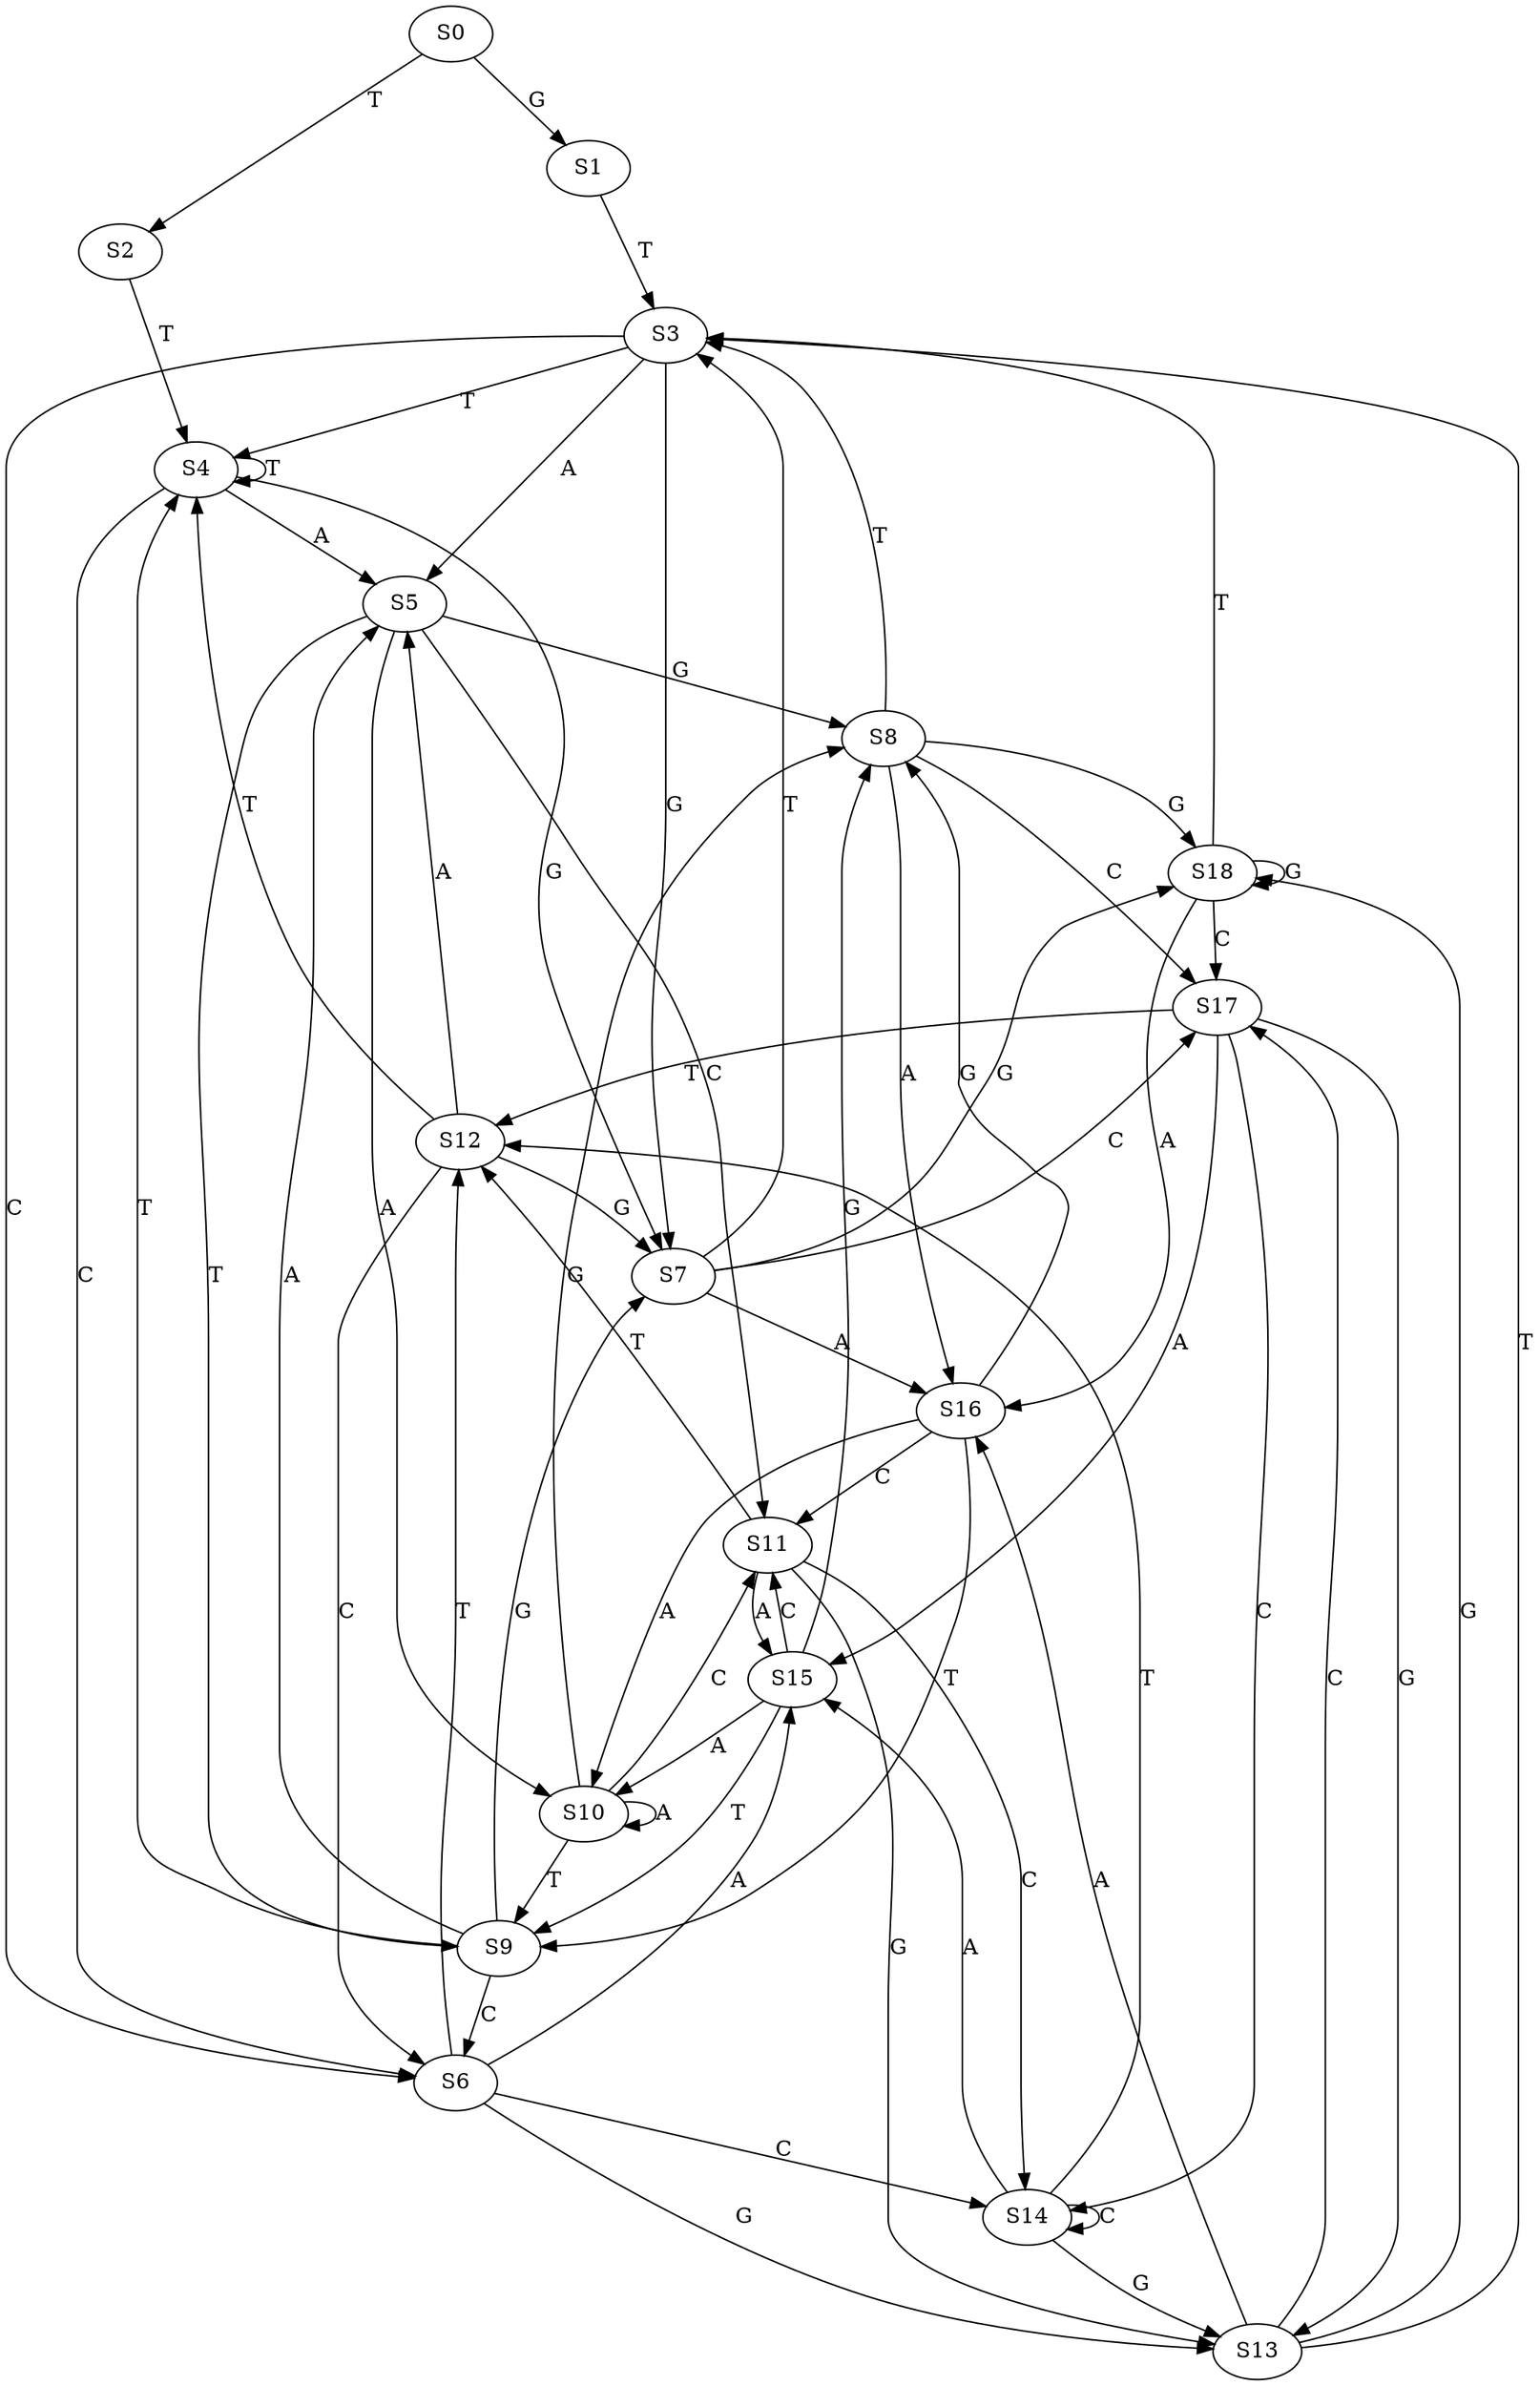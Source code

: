 strict digraph  {
	S0 -> S1 [ label = G ];
	S0 -> S2 [ label = T ];
	S1 -> S3 [ label = T ];
	S2 -> S4 [ label = T ];
	S3 -> S5 [ label = A ];
	S3 -> S6 [ label = C ];
	S3 -> S7 [ label = G ];
	S3 -> S4 [ label = T ];
	S4 -> S6 [ label = C ];
	S4 -> S7 [ label = G ];
	S4 -> S4 [ label = T ];
	S4 -> S5 [ label = A ];
	S5 -> S8 [ label = G ];
	S5 -> S9 [ label = T ];
	S5 -> S10 [ label = A ];
	S5 -> S11 [ label = C ];
	S6 -> S12 [ label = T ];
	S6 -> S13 [ label = G ];
	S6 -> S14 [ label = C ];
	S6 -> S15 [ label = A ];
	S7 -> S16 [ label = A ];
	S7 -> S3 [ label = T ];
	S7 -> S17 [ label = C ];
	S7 -> S18 [ label = G ];
	S8 -> S3 [ label = T ];
	S8 -> S18 [ label = G ];
	S8 -> S16 [ label = A ];
	S8 -> S17 [ label = C ];
	S9 -> S5 [ label = A ];
	S9 -> S6 [ label = C ];
	S9 -> S4 [ label = T ];
	S9 -> S7 [ label = G ];
	S10 -> S9 [ label = T ];
	S10 -> S11 [ label = C ];
	S10 -> S8 [ label = G ];
	S10 -> S10 [ label = A ];
	S11 -> S15 [ label = A ];
	S11 -> S12 [ label = T ];
	S11 -> S14 [ label = C ];
	S11 -> S13 [ label = G ];
	S12 -> S7 [ label = G ];
	S12 -> S6 [ label = C ];
	S12 -> S5 [ label = A ];
	S12 -> S4 [ label = T ];
	S13 -> S18 [ label = G ];
	S13 -> S3 [ label = T ];
	S13 -> S16 [ label = A ];
	S13 -> S17 [ label = C ];
	S14 -> S13 [ label = G ];
	S14 -> S14 [ label = C ];
	S14 -> S15 [ label = A ];
	S14 -> S12 [ label = T ];
	S15 -> S8 [ label = G ];
	S15 -> S9 [ label = T ];
	S15 -> S11 [ label = C ];
	S15 -> S10 [ label = A ];
	S16 -> S8 [ label = G ];
	S16 -> S10 [ label = A ];
	S16 -> S11 [ label = C ];
	S16 -> S9 [ label = T ];
	S17 -> S14 [ label = C ];
	S17 -> S12 [ label = T ];
	S17 -> S13 [ label = G ];
	S17 -> S15 [ label = A ];
	S18 -> S16 [ label = A ];
	S18 -> S3 [ label = T ];
	S18 -> S18 [ label = G ];
	S18 -> S17 [ label = C ];
}
